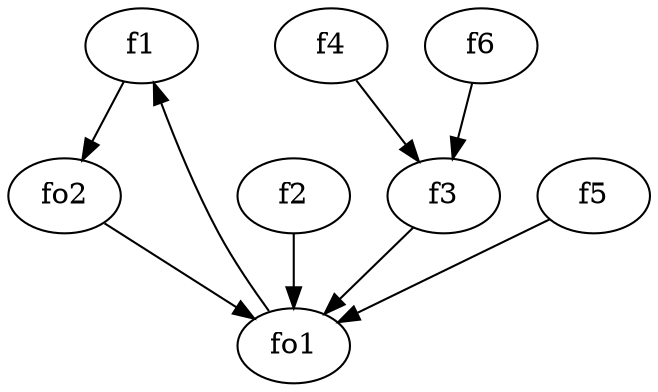 strict digraph  {
f1;
f2;
f3;
f4;
f5;
f6;
fo1;
fo2;
f1 -> fo2  [weight=2];
f2 -> fo1  [weight=2];
f3 -> fo1  [weight=2];
f4 -> f3  [weight=2];
f5 -> fo1  [weight=2];
f6 -> f3  [weight=2];
fo1 -> f1  [weight=2];
fo2 -> fo1  [weight=2];
}
